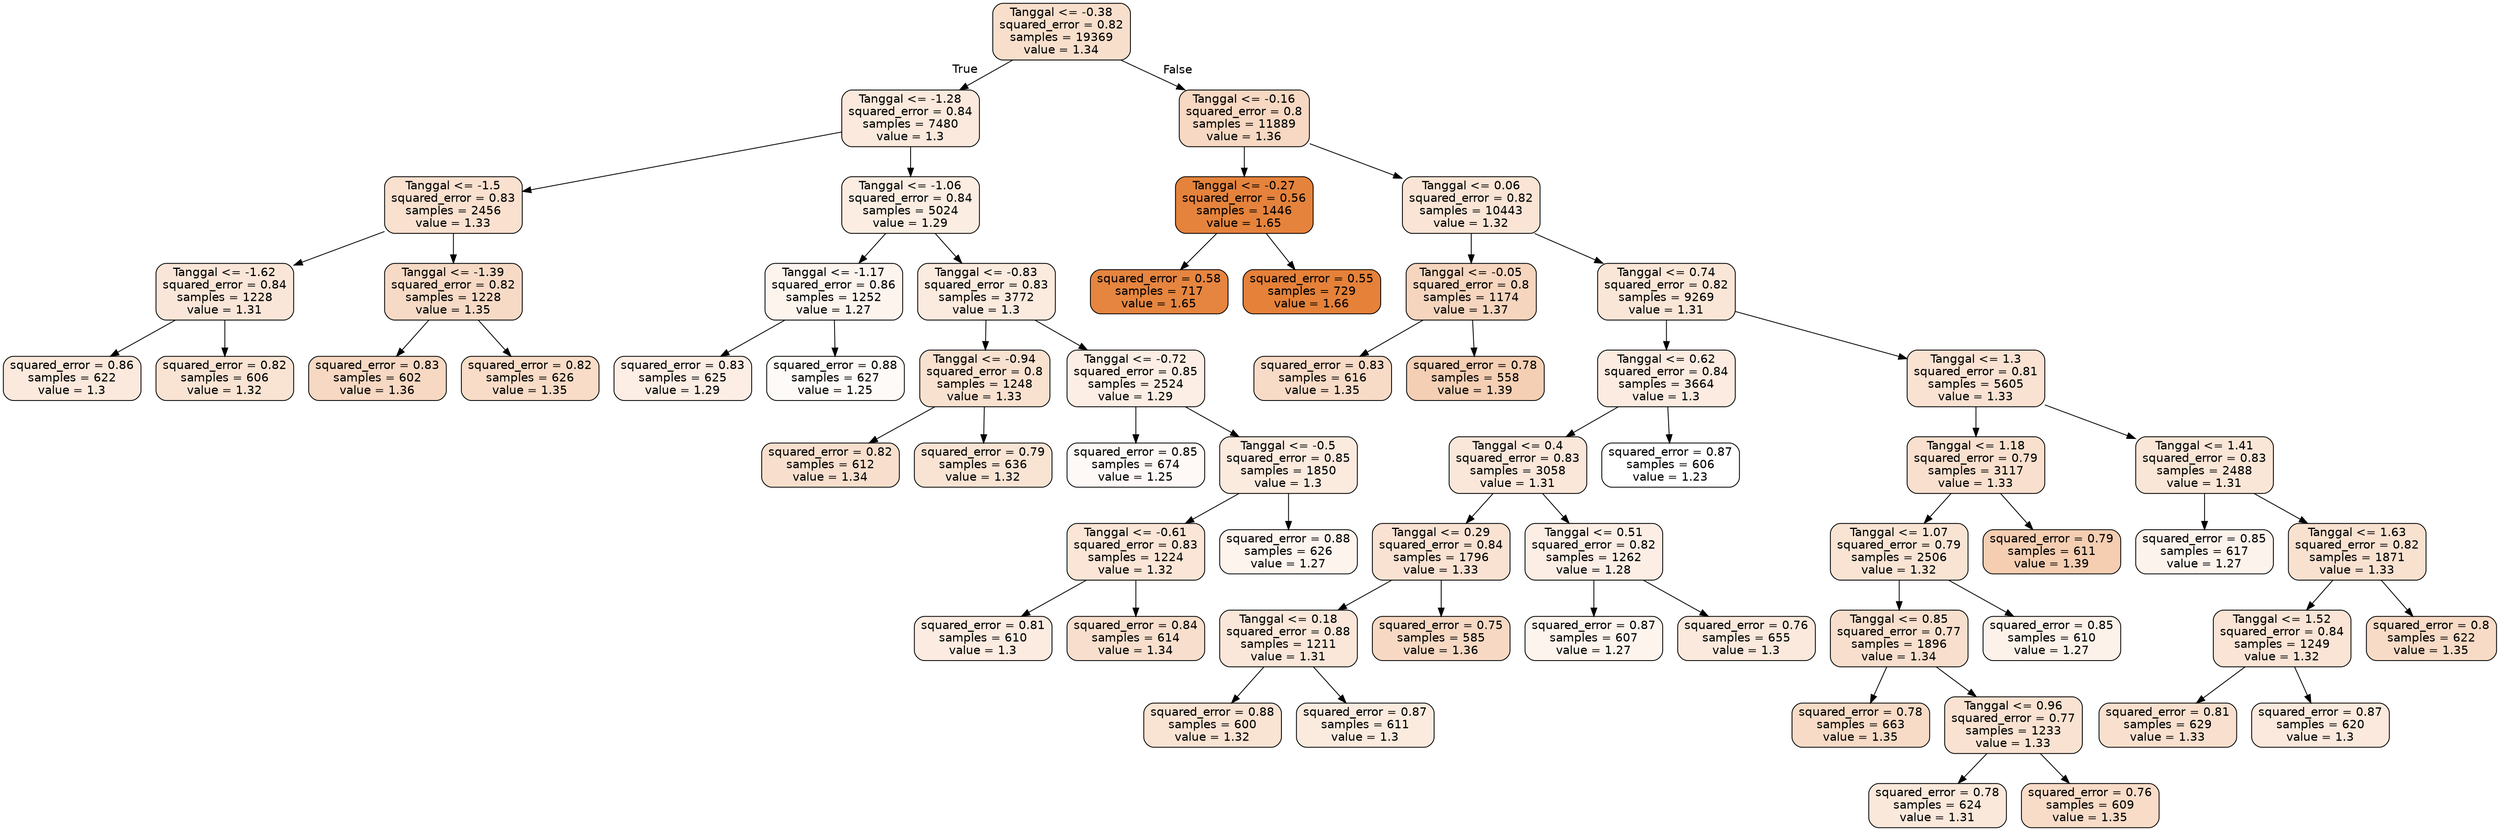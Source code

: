 digraph Tree {
node [shape=box, style="filled, rounded", color="black", fontname="helvetica"] ;
edge [fontname="helvetica"] ;
0 [label="Tanggal <= -0.38\nsquared_error = 0.82\nsamples = 19369\nvalue = 1.34", fillcolor="#f8dfcc"] ;
1 [label="Tanggal <= -1.28\nsquared_error = 0.84\nsamples = 7480\nvalue = 1.3", fillcolor="#fae9dc"] ;
0 -> 1 [labeldistance=2.5, labelangle=45, headlabel="True"] ;
2 [label="Tanggal <= -1.5\nsquared_error = 0.83\nsamples = 2456\nvalue = 1.33", fillcolor="#f9e0cf"] ;
1 -> 2 ;
3 [label="Tanggal <= -1.62\nsquared_error = 0.84\nsamples = 1228\nvalue = 1.31", fillcolor="#fae6d8"] ;
2 -> 3 ;
4 [label="squared_error = 0.86\nsamples = 622\nvalue = 1.3", fillcolor="#fae9dc"] ;
3 -> 4 ;
5 [label="squared_error = 0.82\nsamples = 606\nvalue = 1.32", fillcolor="#f9e4d4"] ;
3 -> 5 ;
6 [label="Tanggal <= -1.39\nsquared_error = 0.82\nsamples = 1228\nvalue = 1.35", fillcolor="#f7dac5"] ;
2 -> 6 ;
7 [label="squared_error = 0.83\nsamples = 602\nvalue = 1.36", fillcolor="#f7d8c2"] ;
6 -> 7 ;
8 [label="squared_error = 0.82\nsamples = 626\nvalue = 1.35", fillcolor="#f8dcc7"] ;
6 -> 8 ;
9 [label="Tanggal <= -1.06\nsquared_error = 0.84\nsamples = 5024\nvalue = 1.29", fillcolor="#fbede2"] ;
1 -> 9 ;
10 [label="Tanggal <= -1.17\nsquared_error = 0.86\nsamples = 1252\nvalue = 1.27", fillcolor="#fdf4ee"] ;
9 -> 10 ;
11 [label="squared_error = 0.83\nsamples = 625\nvalue = 1.29", fillcolor="#fceee5"] ;
10 -> 11 ;
12 [label="squared_error = 0.88\nsamples = 627\nvalue = 1.25", fillcolor="#fefaf7"] ;
10 -> 12 ;
13 [label="Tanggal <= -0.83\nsquared_error = 0.83\nsamples = 3772\nvalue = 1.3", fillcolor="#fbeade"] ;
9 -> 13 ;
14 [label="Tanggal <= -0.94\nsquared_error = 0.8\nsamples = 1248\nvalue = 1.33", fillcolor="#f9e1d0"] ;
13 -> 14 ;
15 [label="squared_error = 0.82\nsamples = 612\nvalue = 1.34", fillcolor="#f8dfcd"] ;
14 -> 15 ;
16 [label="squared_error = 0.79\nsamples = 636\nvalue = 1.32", fillcolor="#f9e4d4"] ;
14 -> 16 ;
17 [label="Tanggal <= -0.72\nsquared_error = 0.85\nsamples = 2524\nvalue = 1.29", fillcolor="#fceee4"] ;
13 -> 17 ;
18 [label="squared_error = 0.85\nsamples = 674\nvalue = 1.25", fillcolor="#fef9f6"] ;
17 -> 18 ;
19 [label="Tanggal <= -0.5\nsquared_error = 0.85\nsamples = 1850\nvalue = 1.3", fillcolor="#fbeade"] ;
17 -> 19 ;
20 [label="Tanggal <= -0.61\nsquared_error = 0.83\nsamples = 1224\nvalue = 1.32", fillcolor="#fae5d6"] ;
19 -> 20 ;
21 [label="squared_error = 0.81\nsamples = 610\nvalue = 1.3", fillcolor="#fbebe0"] ;
20 -> 21 ;
22 [label="squared_error = 0.84\nsamples = 614\nvalue = 1.34", fillcolor="#f8dfcd"] ;
20 -> 22 ;
23 [label="squared_error = 0.88\nsamples = 626\nvalue = 1.27", fillcolor="#fdf4ee"] ;
19 -> 23 ;
24 [label="Tanggal <= -0.16\nsquared_error = 0.8\nsamples = 11889\nvalue = 1.36", fillcolor="#f7d8c2"] ;
0 -> 24 [labeldistance=2.5, labelangle=-45, headlabel="False"] ;
25 [label="Tanggal <= -0.27\nsquared_error = 0.56\nsamples = 1446\nvalue = 1.65", fillcolor="#e5833c"] ;
24 -> 25 ;
26 [label="squared_error = 0.58\nsamples = 717\nvalue = 1.65", fillcolor="#e6853f"] ;
25 -> 26 ;
27 [label="squared_error = 0.55\nsamples = 729\nvalue = 1.66", fillcolor="#e58139"] ;
25 -> 27 ;
28 [label="Tanggal <= 0.06\nsquared_error = 0.82\nsamples = 10443\nvalue = 1.32", fillcolor="#f9e4d5"] ;
24 -> 28 ;
29 [label="Tanggal <= -0.05\nsquared_error = 0.8\nsamples = 1174\nvalue = 1.37", fillcolor="#f6d5be"] ;
28 -> 29 ;
30 [label="squared_error = 0.83\nsamples = 616\nvalue = 1.35", fillcolor="#f8dbc7"] ;
29 -> 30 ;
31 [label="squared_error = 0.78\nsamples = 558\nvalue = 1.39", fillcolor="#f5cfb3"] ;
29 -> 31 ;
32 [label="Tanggal <= 0.74\nsquared_error = 0.82\nsamples = 9269\nvalue = 1.31", fillcolor="#fae6d7"] ;
28 -> 32 ;
33 [label="Tanggal <= 0.62\nsquared_error = 0.84\nsamples = 3664\nvalue = 1.3", fillcolor="#fbebe0"] ;
32 -> 33 ;
34 [label="Tanggal <= 0.4\nsquared_error = 0.83\nsamples = 3058\nvalue = 1.31", fillcolor="#fae7da"] ;
33 -> 34 ;
35 [label="Tanggal <= 0.29\nsquared_error = 0.84\nsamples = 1796\nvalue = 1.33", fillcolor="#f9e2d2"] ;
34 -> 35 ;
36 [label="Tanggal <= 0.18\nsquared_error = 0.88\nsamples = 1211\nvalue = 1.31", fillcolor="#fae7d9"] ;
35 -> 36 ;
37 [label="squared_error = 0.88\nsamples = 600\nvalue = 1.32", fillcolor="#f9e3d3"] ;
36 -> 37 ;
38 [label="squared_error = 0.87\nsamples = 611\nvalue = 1.3", fillcolor="#fbebdf"] ;
36 -> 38 ;
39 [label="squared_error = 0.75\nsamples = 585\nvalue = 1.36", fillcolor="#f7d9c3"] ;
35 -> 39 ;
40 [label="Tanggal <= 0.51\nsquared_error = 0.82\nsamples = 1262\nvalue = 1.28", fillcolor="#fceee5"] ;
34 -> 40 ;
41 [label="squared_error = 0.87\nsamples = 607\nvalue = 1.27", fillcolor="#fdf4ed"] ;
40 -> 41 ;
42 [label="squared_error = 0.76\nsamples = 655\nvalue = 1.3", fillcolor="#fae9dc"] ;
40 -> 42 ;
43 [label="squared_error = 0.87\nsamples = 606\nvalue = 1.23", fillcolor="#ffffff"] ;
33 -> 43 ;
44 [label="Tanggal <= 1.3\nsquared_error = 0.81\nsamples = 5605\nvalue = 1.33", fillcolor="#f9e2d2"] ;
32 -> 44 ;
45 [label="Tanggal <= 1.18\nsquared_error = 0.79\nsamples = 3117\nvalue = 1.33", fillcolor="#f9e0ce"] ;
44 -> 45 ;
46 [label="Tanggal <= 1.07\nsquared_error = 0.79\nsamples = 2506\nvalue = 1.32", fillcolor="#f9e4d4"] ;
45 -> 46 ;
47 [label="Tanggal <= 0.85\nsquared_error = 0.77\nsamples = 1896\nvalue = 1.34", fillcolor="#f8dfcd"] ;
46 -> 47 ;
48 [label="squared_error = 0.78\nsamples = 663\nvalue = 1.35", fillcolor="#f7dbc6"] ;
47 -> 48 ;
49 [label="Tanggal <= 0.96\nsquared_error = 0.77\nsamples = 1233\nvalue = 1.33", fillcolor="#f9e2d1"] ;
47 -> 49 ;
50 [label="squared_error = 0.78\nsamples = 624\nvalue = 1.31", fillcolor="#fae8db"] ;
49 -> 50 ;
51 [label="squared_error = 0.76\nsamples = 609\nvalue = 1.35", fillcolor="#f8dcc8"] ;
49 -> 51 ;
52 [label="squared_error = 0.85\nsamples = 610\nvalue = 1.27", fillcolor="#fcf2ea"] ;
46 -> 52 ;
53 [label="squared_error = 0.79\nsamples = 611\nvalue = 1.39", fillcolor="#f5ceb2"] ;
45 -> 53 ;
54 [label="Tanggal <= 1.41\nsquared_error = 0.83\nsamples = 2488\nvalue = 1.31", fillcolor="#fae6d7"] ;
44 -> 54 ;
55 [label="squared_error = 0.85\nsamples = 617\nvalue = 1.27", fillcolor="#fcf3ec"] ;
54 -> 55 ;
56 [label="Tanggal <= 1.63\nsquared_error = 0.82\nsamples = 1871\nvalue = 1.33", fillcolor="#f9e1d0"] ;
54 -> 56 ;
57 [label="Tanggal <= 1.52\nsquared_error = 0.84\nsamples = 1249\nvalue = 1.32", fillcolor="#fae4d5"] ;
56 -> 57 ;
58 [label="squared_error = 0.81\nsamples = 629\nvalue = 1.33", fillcolor="#f9e0ce"] ;
57 -> 58 ;
59 [label="squared_error = 0.87\nsamples = 620\nvalue = 1.3", fillcolor="#fae9dc"] ;
57 -> 59 ;
60 [label="squared_error = 0.8\nsamples = 622\nvalue = 1.35", fillcolor="#f8dbc6"] ;
56 -> 60 ;
}